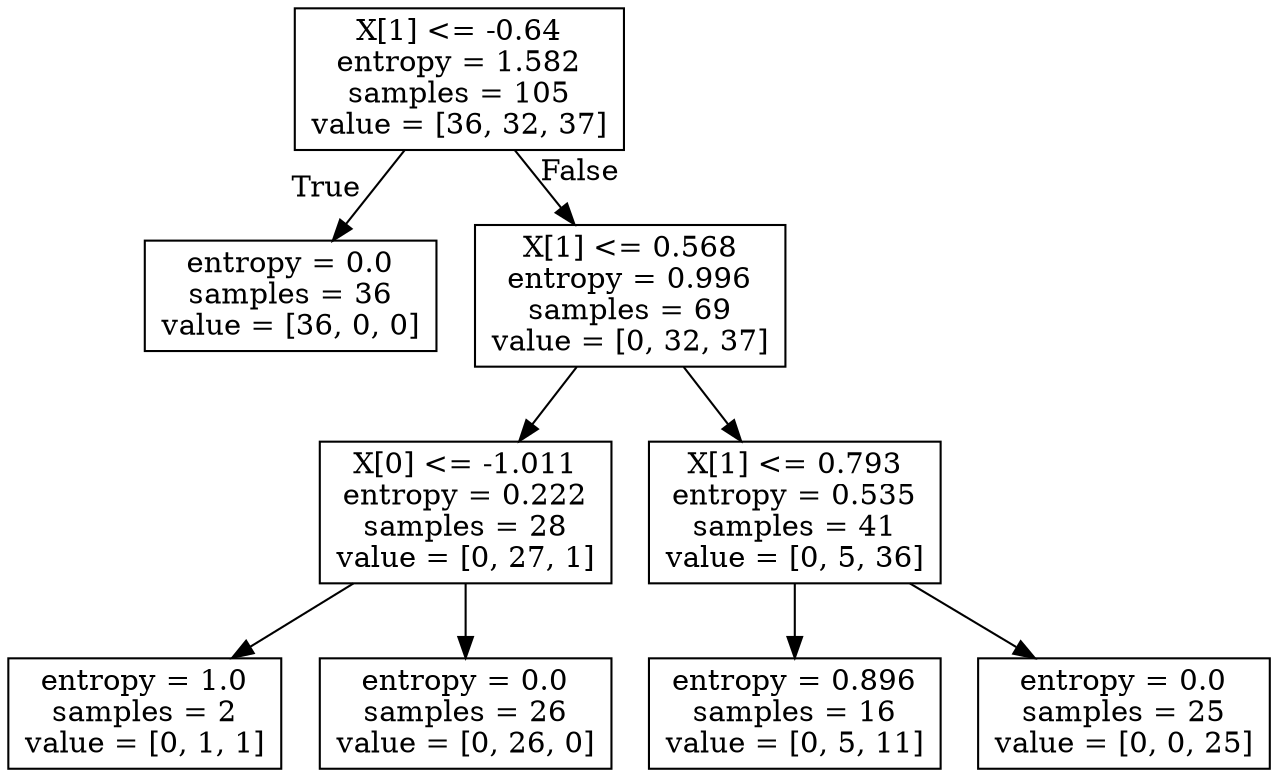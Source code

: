 digraph Tree {
node [shape=box] ;
0 [label="X[1] <= -0.64\nentropy = 1.582\nsamples = 105\nvalue = [36, 32, 37]"] ;
1 [label="entropy = 0.0\nsamples = 36\nvalue = [36, 0, 0]"] ;
0 -> 1 [labeldistance=2.5, labelangle=45, headlabel="True"] ;
2 [label="X[1] <= 0.568\nentropy = 0.996\nsamples = 69\nvalue = [0, 32, 37]"] ;
0 -> 2 [labeldistance=2.5, labelangle=-45, headlabel="False"] ;
3 [label="X[0] <= -1.011\nentropy = 0.222\nsamples = 28\nvalue = [0, 27, 1]"] ;
2 -> 3 ;
4 [label="entropy = 1.0\nsamples = 2\nvalue = [0, 1, 1]"] ;
3 -> 4 ;
5 [label="entropy = 0.0\nsamples = 26\nvalue = [0, 26, 0]"] ;
3 -> 5 ;
6 [label="X[1] <= 0.793\nentropy = 0.535\nsamples = 41\nvalue = [0, 5, 36]"] ;
2 -> 6 ;
7 [label="entropy = 0.896\nsamples = 16\nvalue = [0, 5, 11]"] ;
6 -> 7 ;
8 [label="entropy = 0.0\nsamples = 25\nvalue = [0, 0, 25]"] ;
6 -> 8 ;
}